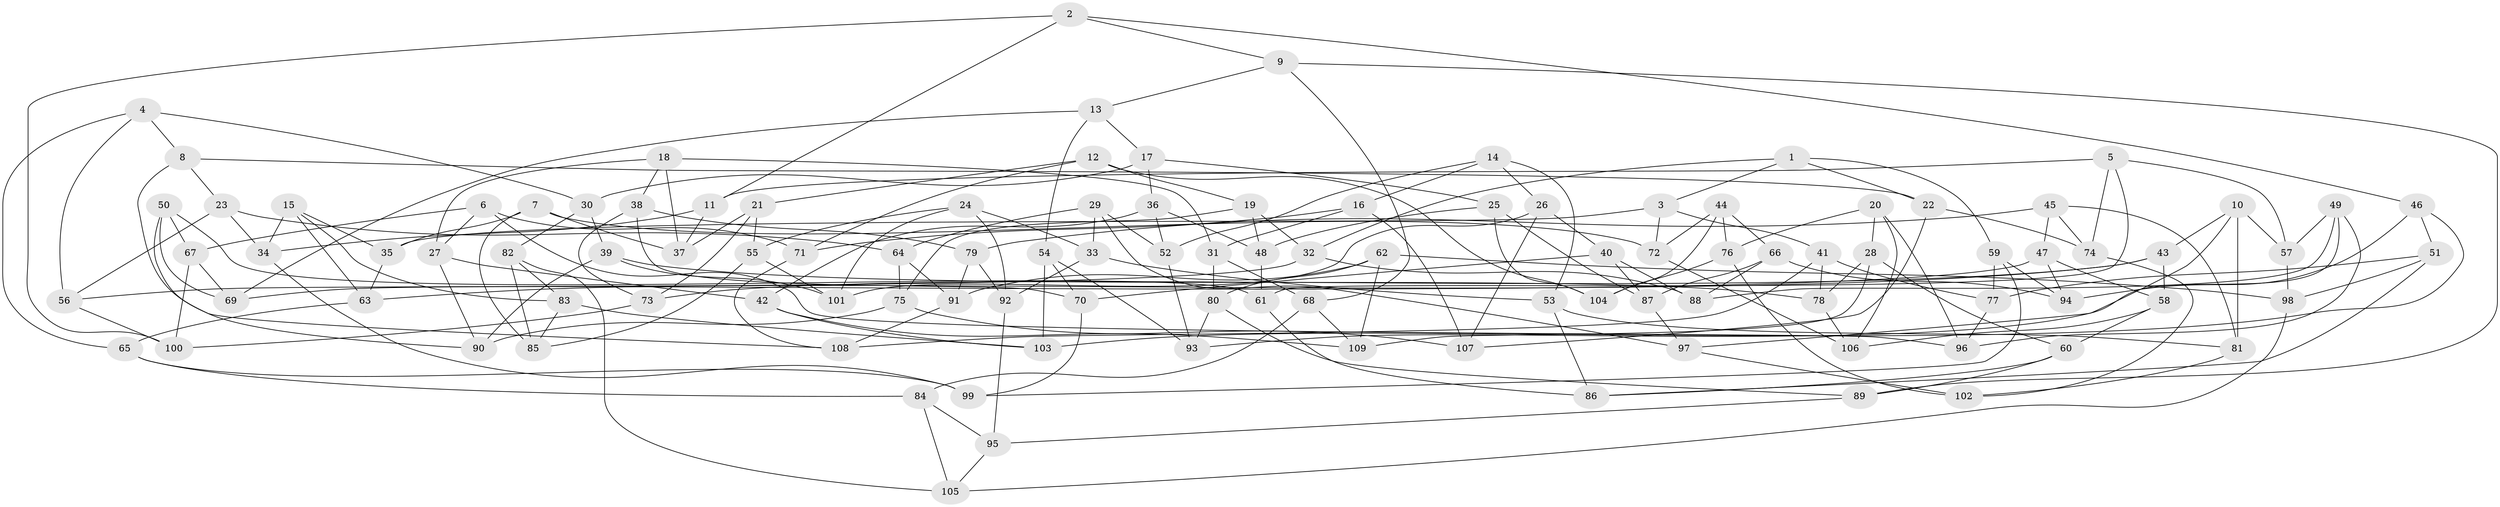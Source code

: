 // Generated by graph-tools (version 1.1) at 2025/16/03/09/25 04:16:44]
// undirected, 109 vertices, 218 edges
graph export_dot {
graph [start="1"]
  node [color=gray90,style=filled];
  1;
  2;
  3;
  4;
  5;
  6;
  7;
  8;
  9;
  10;
  11;
  12;
  13;
  14;
  15;
  16;
  17;
  18;
  19;
  20;
  21;
  22;
  23;
  24;
  25;
  26;
  27;
  28;
  29;
  30;
  31;
  32;
  33;
  34;
  35;
  36;
  37;
  38;
  39;
  40;
  41;
  42;
  43;
  44;
  45;
  46;
  47;
  48;
  49;
  50;
  51;
  52;
  53;
  54;
  55;
  56;
  57;
  58;
  59;
  60;
  61;
  62;
  63;
  64;
  65;
  66;
  67;
  68;
  69;
  70;
  71;
  72;
  73;
  74;
  75;
  76;
  77;
  78;
  79;
  80;
  81;
  82;
  83;
  84;
  85;
  86;
  87;
  88;
  89;
  90;
  91;
  92;
  93;
  94;
  95;
  96;
  97;
  98;
  99;
  100;
  101;
  102;
  103;
  104;
  105;
  106;
  107;
  108;
  109;
  1 -- 59;
  1 -- 32;
  1 -- 22;
  1 -- 3;
  2 -- 100;
  2 -- 46;
  2 -- 11;
  2 -- 9;
  3 -- 72;
  3 -- 35;
  3 -- 41;
  4 -- 8;
  4 -- 65;
  4 -- 56;
  4 -- 30;
  5 -- 74;
  5 -- 57;
  5 -- 11;
  5 -- 61;
  6 -- 67;
  6 -- 27;
  6 -- 96;
  6 -- 71;
  7 -- 37;
  7 -- 72;
  7 -- 85;
  7 -- 35;
  8 -- 23;
  8 -- 22;
  8 -- 108;
  9 -- 89;
  9 -- 13;
  9 -- 68;
  10 -- 57;
  10 -- 81;
  10 -- 97;
  10 -- 43;
  11 -- 34;
  11 -- 37;
  12 -- 104;
  12 -- 19;
  12 -- 71;
  12 -- 21;
  13 -- 69;
  13 -- 54;
  13 -- 17;
  14 -- 16;
  14 -- 53;
  14 -- 52;
  14 -- 26;
  15 -- 63;
  15 -- 35;
  15 -- 34;
  15 -- 83;
  16 -- 107;
  16 -- 71;
  16 -- 31;
  17 -- 36;
  17 -- 25;
  17 -- 30;
  18 -- 31;
  18 -- 37;
  18 -- 27;
  18 -- 38;
  19 -- 75;
  19 -- 48;
  19 -- 32;
  20 -- 28;
  20 -- 96;
  20 -- 106;
  20 -- 76;
  21 -- 55;
  21 -- 37;
  21 -- 73;
  22 -- 107;
  22 -- 74;
  23 -- 34;
  23 -- 56;
  23 -- 64;
  24 -- 55;
  24 -- 33;
  24 -- 101;
  24 -- 92;
  25 -- 87;
  25 -- 48;
  25 -- 104;
  26 -- 101;
  26 -- 40;
  26 -- 107;
  27 -- 42;
  27 -- 90;
  28 -- 78;
  28 -- 109;
  28 -- 60;
  29 -- 52;
  29 -- 33;
  29 -- 64;
  29 -- 97;
  30 -- 82;
  30 -- 39;
  31 -- 68;
  31 -- 80;
  32 -- 56;
  32 -- 88;
  33 -- 92;
  33 -- 53;
  34 -- 99;
  35 -- 63;
  36 -- 42;
  36 -- 48;
  36 -- 52;
  38 -- 70;
  38 -- 79;
  38 -- 73;
  39 -- 78;
  39 -- 101;
  39 -- 90;
  40 -- 88;
  40 -- 70;
  40 -- 87;
  41 -- 77;
  41 -- 78;
  41 -- 108;
  42 -- 109;
  42 -- 103;
  43 -- 58;
  43 -- 63;
  43 -- 73;
  44 -- 66;
  44 -- 104;
  44 -- 76;
  44 -- 72;
  45 -- 79;
  45 -- 81;
  45 -- 74;
  45 -- 47;
  46 -- 94;
  46 -- 51;
  46 -- 103;
  47 -- 94;
  47 -- 58;
  47 -- 69;
  48 -- 61;
  49 -- 93;
  49 -- 88;
  49 -- 57;
  49 -- 96;
  50 -- 61;
  50 -- 67;
  50 -- 69;
  50 -- 90;
  51 -- 86;
  51 -- 98;
  51 -- 77;
  52 -- 93;
  53 -- 81;
  53 -- 86;
  54 -- 103;
  54 -- 93;
  54 -- 70;
  55 -- 85;
  55 -- 101;
  56 -- 100;
  57 -- 98;
  58 -- 106;
  58 -- 60;
  59 -- 77;
  59 -- 94;
  59 -- 99;
  60 -- 86;
  60 -- 89;
  61 -- 86;
  62 -- 91;
  62 -- 80;
  62 -- 109;
  62 -- 98;
  63 -- 65;
  64 -- 75;
  64 -- 91;
  65 -- 99;
  65 -- 84;
  66 -- 87;
  66 -- 94;
  66 -- 88;
  67 -- 100;
  67 -- 69;
  68 -- 84;
  68 -- 109;
  70 -- 99;
  71 -- 108;
  72 -- 106;
  73 -- 100;
  74 -- 102;
  75 -- 90;
  75 -- 107;
  76 -- 104;
  76 -- 102;
  77 -- 96;
  78 -- 106;
  79 -- 91;
  79 -- 92;
  80 -- 89;
  80 -- 93;
  81 -- 102;
  82 -- 105;
  82 -- 83;
  82 -- 85;
  83 -- 103;
  83 -- 85;
  84 -- 95;
  84 -- 105;
  87 -- 97;
  89 -- 95;
  91 -- 108;
  92 -- 95;
  95 -- 105;
  97 -- 102;
  98 -- 105;
}
